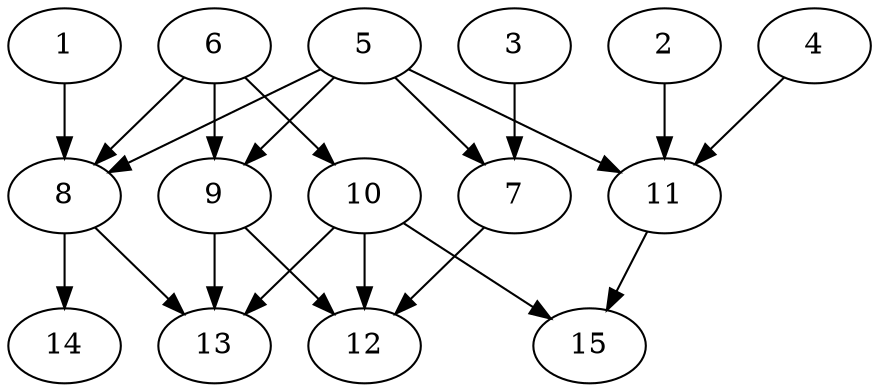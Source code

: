 // DAG automatically generated by daggen at Thu Oct  3 13:59:26 2019
// ./daggen --dot -n 15 --ccr 0.4 --fat 0.7 --regular 0.9 --density 0.5 --mindata 5242880 --maxdata 52428800 
digraph G {
  1 [size="61504000", alpha="0.03", expect_size="24601600"] 
  1 -> 8 [size ="24601600"]
  2 [size="81387520", alpha="0.06", expect_size="32555008"] 
  2 -> 11 [size ="32555008"]
  3 [size="31347200", alpha="0.18", expect_size="12538880"] 
  3 -> 7 [size ="12538880"]
  4 [size="116072960", alpha="0.19", expect_size="46429184"] 
  4 -> 11 [size ="46429184"]
  5 [size="91271680", alpha="0.13", expect_size="36508672"] 
  5 -> 7 [size ="36508672"]
  5 -> 8 [size ="36508672"]
  5 -> 9 [size ="36508672"]
  5 -> 11 [size ="36508672"]
  6 [size="122536960", alpha="0.06", expect_size="49014784"] 
  6 -> 8 [size ="49014784"]
  6 -> 9 [size ="49014784"]
  6 -> 10 [size ="49014784"]
  7 [size="56545280", alpha="0.17", expect_size="22618112"] 
  7 -> 12 [size ="22618112"]
  8 [size="17088000", alpha="0.08", expect_size="6835200"] 
  8 -> 13 [size ="6835200"]
  8 -> 14 [size ="6835200"]
  9 [size="67796480", alpha="0.13", expect_size="27118592"] 
  9 -> 12 [size ="27118592"]
  9 -> 13 [size ="27118592"]
  10 [size="100700160", alpha="0.03", expect_size="40280064"] 
  10 -> 12 [size ="40280064"]
  10 -> 13 [size ="40280064"]
  10 -> 15 [size ="40280064"]
  11 [size="38755840", alpha="0.09", expect_size="15502336"] 
  11 -> 15 [size ="15502336"]
  12 [size="57973760", alpha="0.03", expect_size="23189504"] 
  13 [size="94159360", alpha="0.08", expect_size="37663744"] 
  14 [size="80199680", alpha="0.02", expect_size="32079872"] 
  15 [size="74833920", alpha="0.15", expect_size="29933568"] 
}
